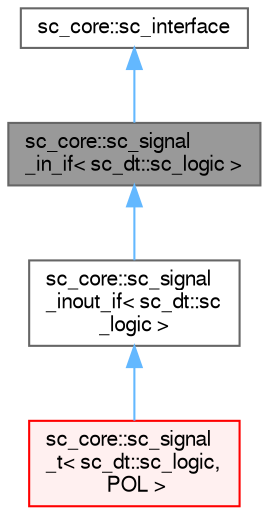 digraph "sc_core::sc_signal_in_if&lt; sc_dt::sc_logic &gt;"
{
 // LATEX_PDF_SIZE
  bgcolor="transparent";
  edge [fontname=FreeSans,fontsize=10,labelfontname=FreeSans,labelfontsize=10];
  node [fontname=FreeSans,fontsize=10,shape=box,height=0.2,width=0.4];
  Node1 [id="Node000001",label="sc_core::sc_signal\l_in_if\< sc_dt::sc_logic \>",height=0.2,width=0.4,color="gray40", fillcolor="grey60", style="filled", fontcolor="black",tooltip=" "];
  Node2 -> Node1 [id="edge1_Node000001_Node000002",dir="back",color="steelblue1",style="solid",tooltip=" "];
  Node2 [id="Node000002",label="sc_core::sc_interface",height=0.2,width=0.4,color="gray40", fillcolor="white", style="filled",URL="$a01357.html",tooltip=" "];
  Node1 -> Node3 [id="edge2_Node000001_Node000003",dir="back",color="steelblue1",style="solid",tooltip=" "];
  Node3 [id="Node000003",label="sc_core::sc_signal\l_inout_if\< sc_dt::sc\l_logic \>",height=0.2,width=0.4,color="gray40", fillcolor="white", style="filled",URL="$a01441.html",tooltip=" "];
  Node3 -> Node4 [id="edge3_Node000003_Node000004",dir="back",color="steelblue1",style="solid",tooltip=" "];
  Node4 [id="Node000004",label="sc_core::sc_signal\l_t\< sc_dt::sc_logic,\l POL \>",height=0.2,width=0.4,color="red", fillcolor="#FFF0F0", style="filled",URL="$a01409.html",tooltip=" "];
}
